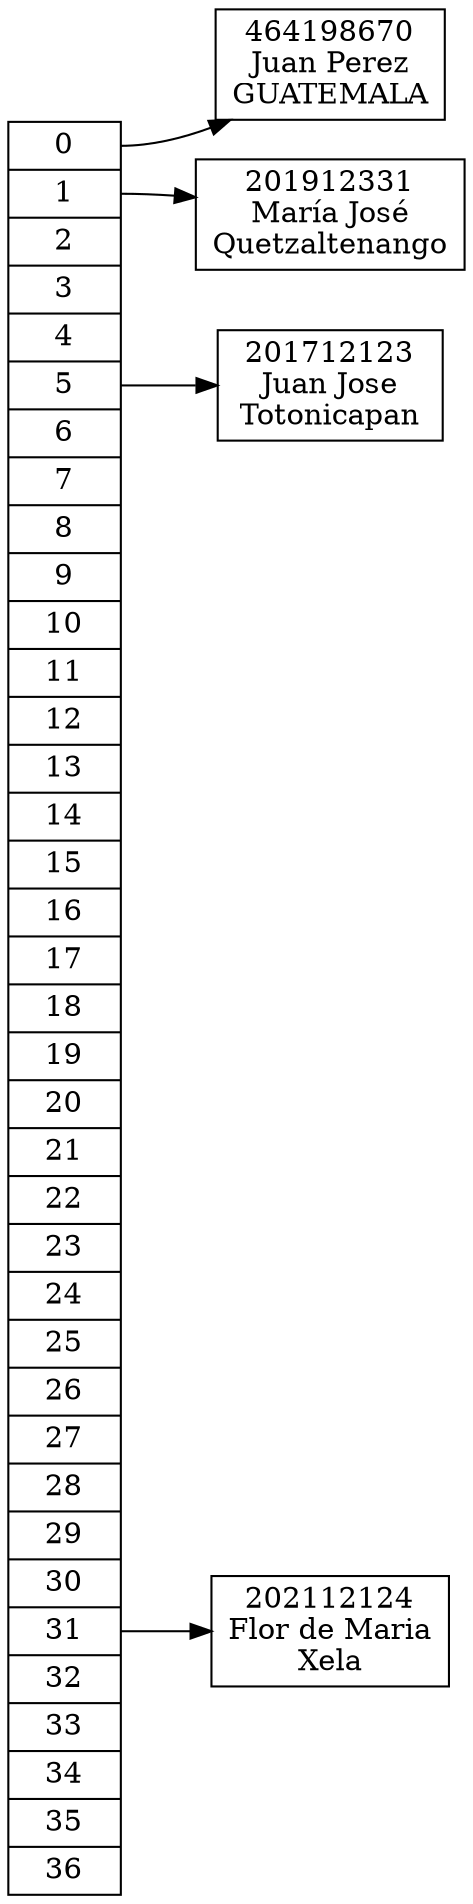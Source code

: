 digraph students_hash{

rankdir = LR;
node[ shape = record, widht = 0.5, height = 0.1 ];

node817193049[ label = " <f0> 0| <f1> 1| <f2> 2| <f3> 3| <f4> 4| <f5> 5| <f6> 6| <f7> 7| <f8> 8| <f9> 9| <f10> 10| <f11> 11| <f12> 12| <f13> 13| <f14> 14| <f15> 15| <f16> 16| <f17> 17| <f18> 18| <f19> 19| <f20> 20| <f21> 21| <f22> 22| <f23> 23| <f24> 24| <f25> 25| <f26> 26| <f27> 27| <f28> 28| <f29> 29| <f30> 30| <f31> 31| <f32> 32| <f33> 33| <f34> 34| <f35> 35| <f36> 36"];

node[ width = 1.5 ];

node1158448618[ label = "464198670\nJuan Perez\nGUATEMALA" ];
node695994349[ label = "201912331\nMaría José\nQuetzaltenango" ];
node887327380[ label = "201712123\nJuan Jose\nTotonicapan" ];
node1465790587[ label = "202112124\nFlor de Maria\nXela" ];

node817193049:f0-> node1158448618;
node817193049:f1-> node695994349;
node817193049:f5-> node887327380;
node817193049:f31-> node1465790587;
}
